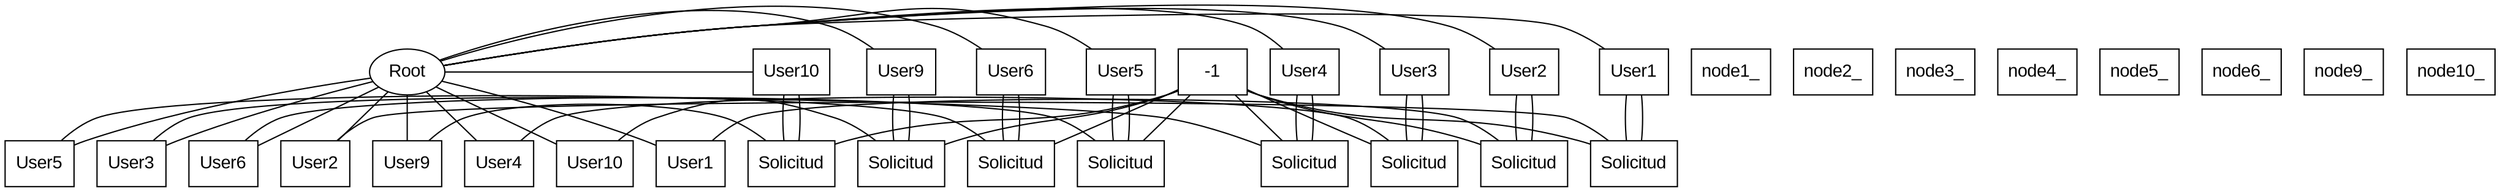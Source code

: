 digraph Sparce_Matrix {
node [shape=box, fontname=Arial];
root [label="Root", shape=ellipse, group=1];
col1 [label=<User1>, shape=box, group=3];
root -> col1 [dir=none];
col2 [label=<User2>, shape=box, group=4];
root -> col2 [dir=none];
col3 [label=<User3>, shape=box, group=5];
root -> col3 [dir=none];
col4 [label=<User4>, shape=box, group=6];
root -> col4 [dir=none];
col5 [label=<User5>, shape=box, group=7];
root -> col5 [dir=none];
col6 [label=<User6>, shape=box, group=8];
root -> col6 [dir=none];
col9 [label=<User9>, shape=box, group=11];
root -> col9 [dir=none];
col10 [label=<User10>, shape=box, group=12];
root -> col10 [dir=none];
row1 [label=<User1>, shape=box, group=1];
root -> row1 [dir=none];
row2 [label=<User2>, shape=box, group=1];
root -> row2 [dir=none];
row3 [label=<User3>, shape=box, group=1];
root -> row3 [dir=none];
row4 [label=<User4>, shape=box, group=1];
root -> row4 [dir=none];
row5 [label=<User5>, shape=box, group=1];
root -> row5 [dir=none];
row6 [label=<User6>, shape=box, group=1];
root -> row6 [dir=none];
row9 [label=<User9>, shape=box, group=1];
root -> row9 [dir=none];
row10 [label=<User10>, shape=box, group=1];
root -> row10 [dir=none];
node1_2 [label=<Solicitud>, shape=box, group=4];
col2 -> node1_2 [dir=none];
node1_-1 -> node1_2 [dir=none];
row1 -> node1_2 [dir=none];
col2 -> node1_2 [dir=none];
node2_1 [label=<Solicitud>, shape=box, group=3];
col1 -> node2_1 [dir=none];
node2_-1 -> node2_1 [dir=none];
row2 -> node2_1 [dir=none];
col1 -> node2_1 [dir=none];
node3_4 [label=<Solicitud>, shape=box, group=6];
col4 -> node3_4 [dir=none];
node3_-1 -> node3_4 [dir=none];
row3 -> node3_4 [dir=none];
col4 -> node3_4 [dir=none];
node4_3 [label=<Solicitud>, shape=box, group=5];
col3 -> node4_3 [dir=none];
node4_-1 -> node4_3 [dir=none];
row4 -> node4_3 [dir=none];
col3 -> node4_3 [dir=none];
node5_6 [label=<Solicitud>, shape=box, group=8];
col6 -> node5_6 [dir=none];
node5_-1 -> node5_6 [dir=none];
row5 -> node5_6 [dir=none];
col6 -> node5_6 [dir=none];
node6_5 [label=<Solicitud>, shape=box, group=7];
col5 -> node6_5 [dir=none];
node6_-1 -> node6_5 [dir=none];
row6 -> node6_5 [dir=none];
col5 -> node6_5 [dir=none];
node9_10 [label=<Solicitud>, shape=box, group=12];
col10 -> node9_10 [dir=none];
node9_-1 -> node9_10 [dir=none];
row9 -> node9_10 [dir=none];
col10 -> node9_10 [dir=none];
node10_9 [label=<Solicitud>, shape=box, group=11];
col9 -> node10_9 [dir=none];
node10_-1 -> node10_9 [dir=none];
row10 -> node10_9 [dir=none];
col9 -> node10_9 [dir=none];
{ rank=same; root; col1; col2; col3; col4; col5; col6; col9; col10;}
{ rank=same; row1;node1_2;}
{ rank=same; row2;node2_1;}
{ rank=same; row3;node3_4;}
{ rank=same; row4;node4_3;}
{ rank=same; row5;node5_6;}
{ rank=same; row6;node6_5;}
{ rank=same; row9;node9_10;}
{ rank=same; row10;node10_9;}
}
